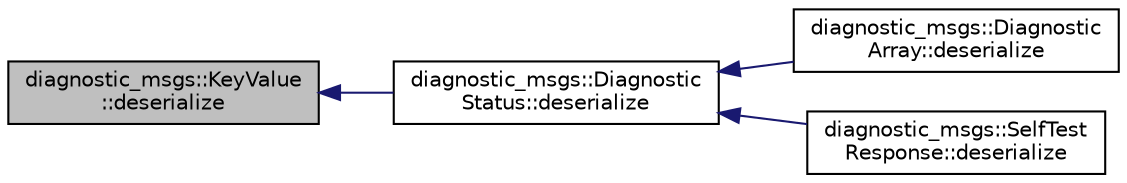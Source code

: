 digraph "diagnostic_msgs::KeyValue::deserialize"
{
  edge [fontname="Helvetica",fontsize="10",labelfontname="Helvetica",labelfontsize="10"];
  node [fontname="Helvetica",fontsize="10",shape=record];
  rankdir="LR";
  Node1 [label="diagnostic_msgs::KeyValue\l::deserialize",height=0.2,width=0.4,color="black", fillcolor="grey75", style="filled" fontcolor="black"];
  Node1 -> Node2 [dir="back",color="midnightblue",fontsize="10",style="solid",fontname="Helvetica"];
  Node2 [label="diagnostic_msgs::Diagnostic\lStatus::deserialize",height=0.2,width=0.4,color="black", fillcolor="white", style="filled",URL="$classdiagnostic__msgs_1_1_diagnostic_status.html#ac723a23cb2c2d9113e04930502ae7231"];
  Node2 -> Node3 [dir="back",color="midnightblue",fontsize="10",style="solid",fontname="Helvetica"];
  Node3 [label="diagnostic_msgs::Diagnostic\lArray::deserialize",height=0.2,width=0.4,color="black", fillcolor="white", style="filled",URL="$classdiagnostic__msgs_1_1_diagnostic_array.html#a5f539e5d7f2f4553b8ec497cbc64f65a"];
  Node2 -> Node4 [dir="back",color="midnightblue",fontsize="10",style="solid",fontname="Helvetica"];
  Node4 [label="diagnostic_msgs::SelfTest\lResponse::deserialize",height=0.2,width=0.4,color="black", fillcolor="white", style="filled",URL="$classdiagnostic__msgs_1_1_self_test_response.html#a2dab49a212f5a9260ad1ab03c2d477a3"];
}
